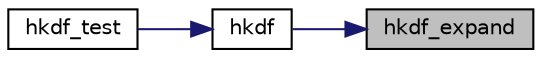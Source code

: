 digraph "hkdf_expand"
{
 // LATEX_PDF_SIZE
  edge [fontname="Helvetica",fontsize="10",labelfontname="Helvetica",labelfontsize="10"];
  node [fontname="Helvetica",fontsize="10",shape=record];
  rankdir="RL";
  Node30 [label="hkdf_expand",height=0.2,width=0.4,color="black", fillcolor="grey75", style="filled", fontcolor="black",tooltip=" "];
  Node30 -> Node31 [dir="back",color="midnightblue",fontsize="10",style="solid"];
  Node31 [label="hkdf",height=0.2,width=0.4,color="black", fillcolor="white", style="filled",URL="$hkdf_8c.html#ac79c8ae04bc15c69e9704277e38d22be",tooltip=" "];
  Node31 -> Node32 [dir="back",color="midnightblue",fontsize="10",style="solid"];
  Node32 [label="hkdf_test",height=0.2,width=0.4,color="black", fillcolor="white", style="filled",URL="$hkdf__test_8c.html#a373d92dae833619c1fccb018f21357dd",tooltip="LTC_HKDF self-test."];
}
